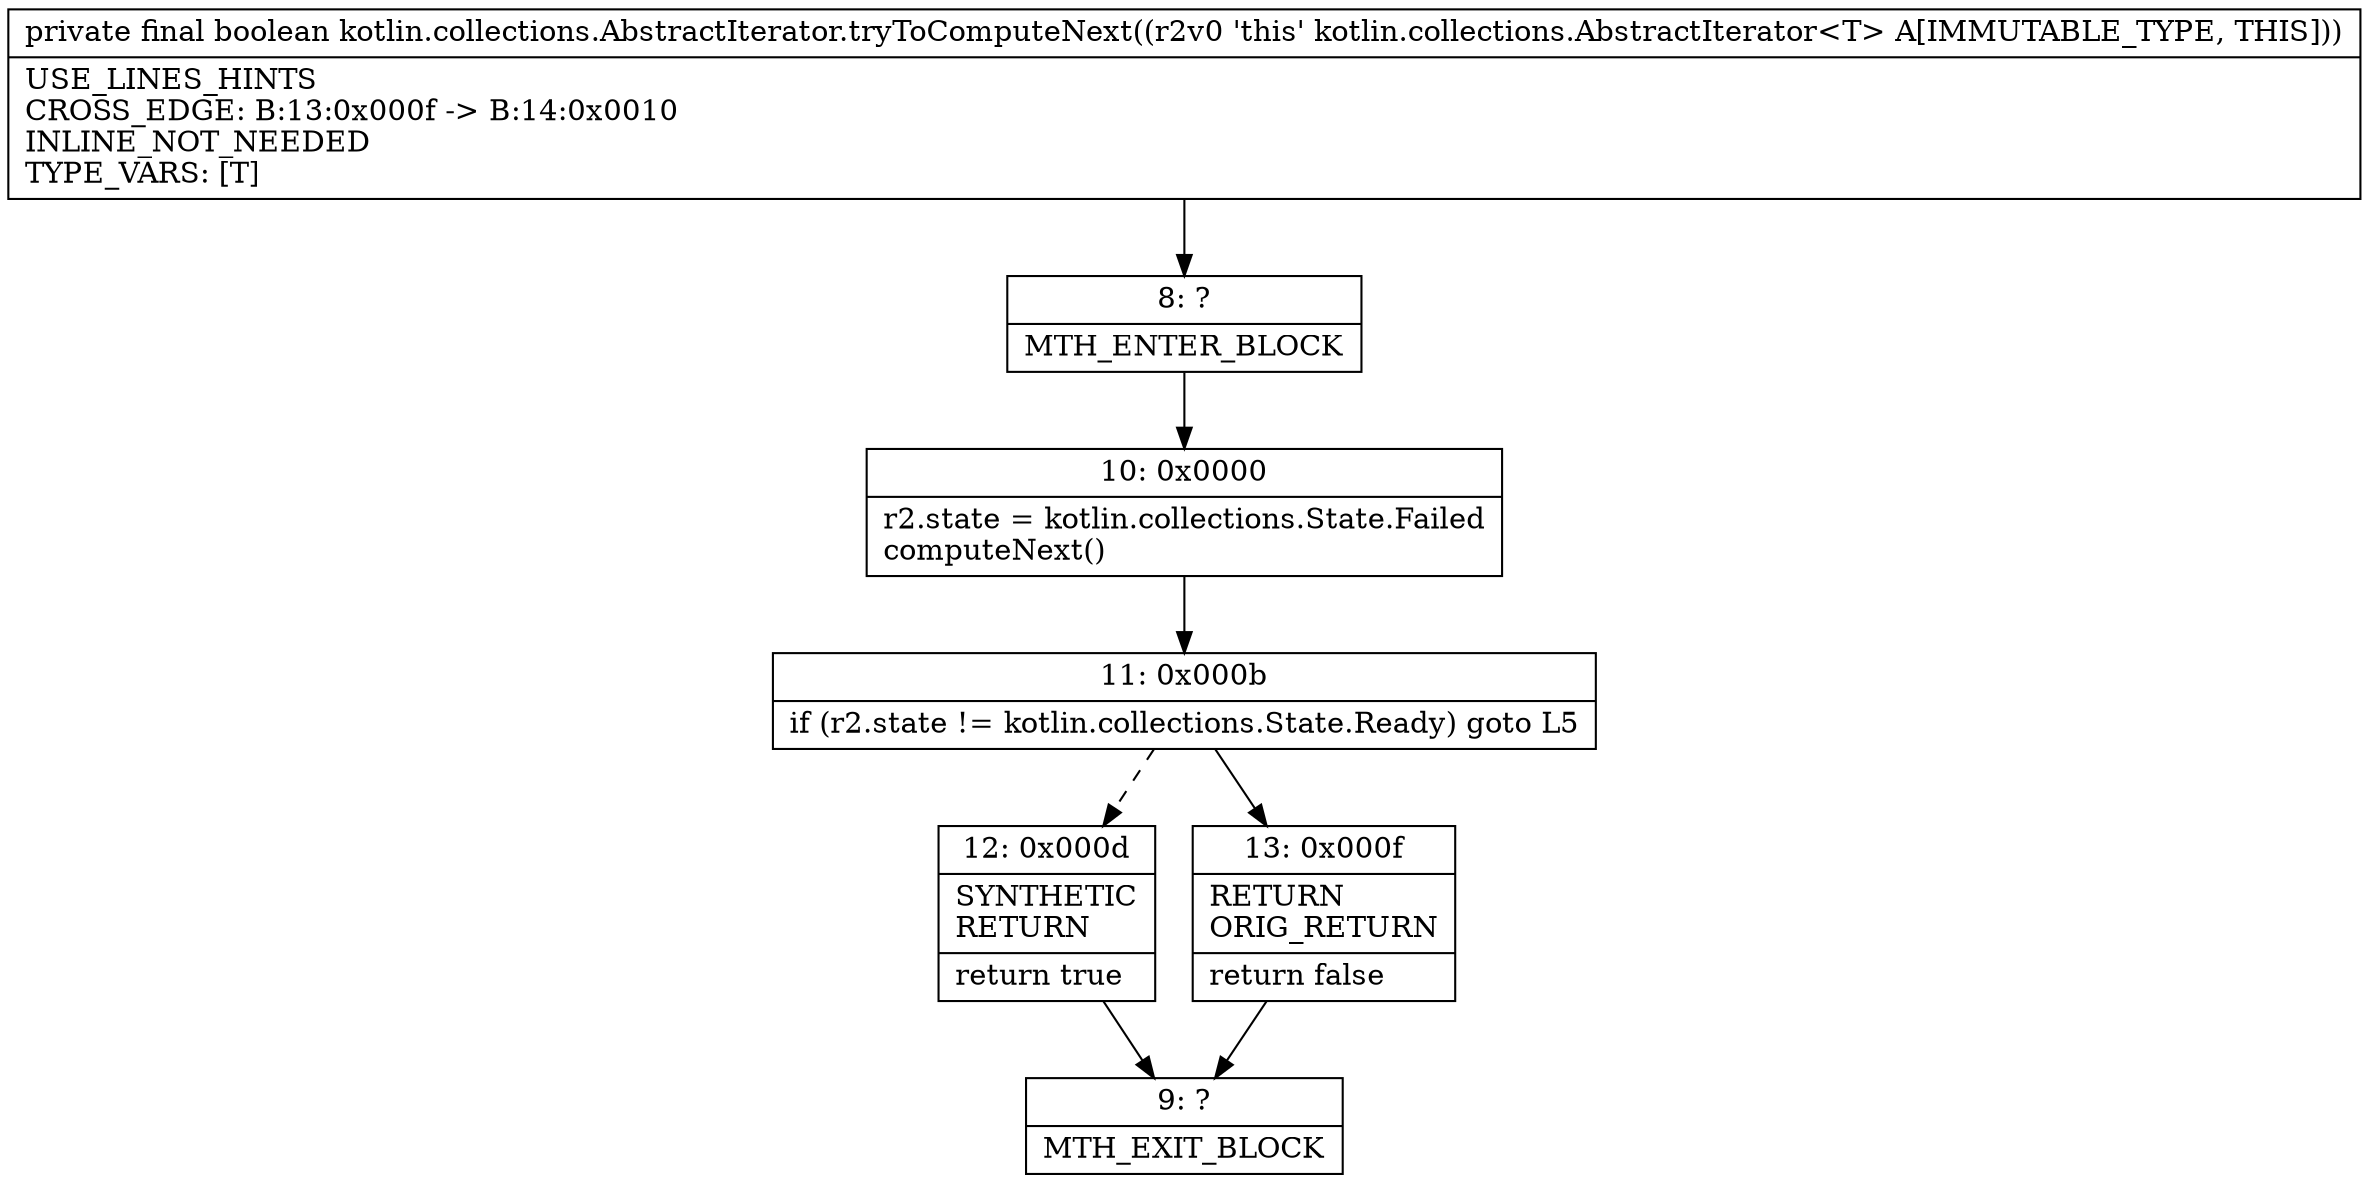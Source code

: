 digraph "CFG forkotlin.collections.AbstractIterator.tryToComputeNext()Z" {
Node_8 [shape=record,label="{8\:\ ?|MTH_ENTER_BLOCK\l}"];
Node_10 [shape=record,label="{10\:\ 0x0000|r2.state = kotlin.collections.State.Failed\lcomputeNext()\l}"];
Node_11 [shape=record,label="{11\:\ 0x000b|if (r2.state != kotlin.collections.State.Ready) goto L5\l}"];
Node_12 [shape=record,label="{12\:\ 0x000d|SYNTHETIC\lRETURN\l|return true\l}"];
Node_9 [shape=record,label="{9\:\ ?|MTH_EXIT_BLOCK\l}"];
Node_13 [shape=record,label="{13\:\ 0x000f|RETURN\lORIG_RETURN\l|return false\l}"];
MethodNode[shape=record,label="{private final boolean kotlin.collections.AbstractIterator.tryToComputeNext((r2v0 'this' kotlin.collections.AbstractIterator\<T\> A[IMMUTABLE_TYPE, THIS]))  | USE_LINES_HINTS\lCROSS_EDGE: B:13:0x000f \-\> B:14:0x0010\lINLINE_NOT_NEEDED\lTYPE_VARS: [T]\l}"];
MethodNode -> Node_8;Node_8 -> Node_10;
Node_10 -> Node_11;
Node_11 -> Node_12[style=dashed];
Node_11 -> Node_13;
Node_12 -> Node_9;
Node_13 -> Node_9;
}

